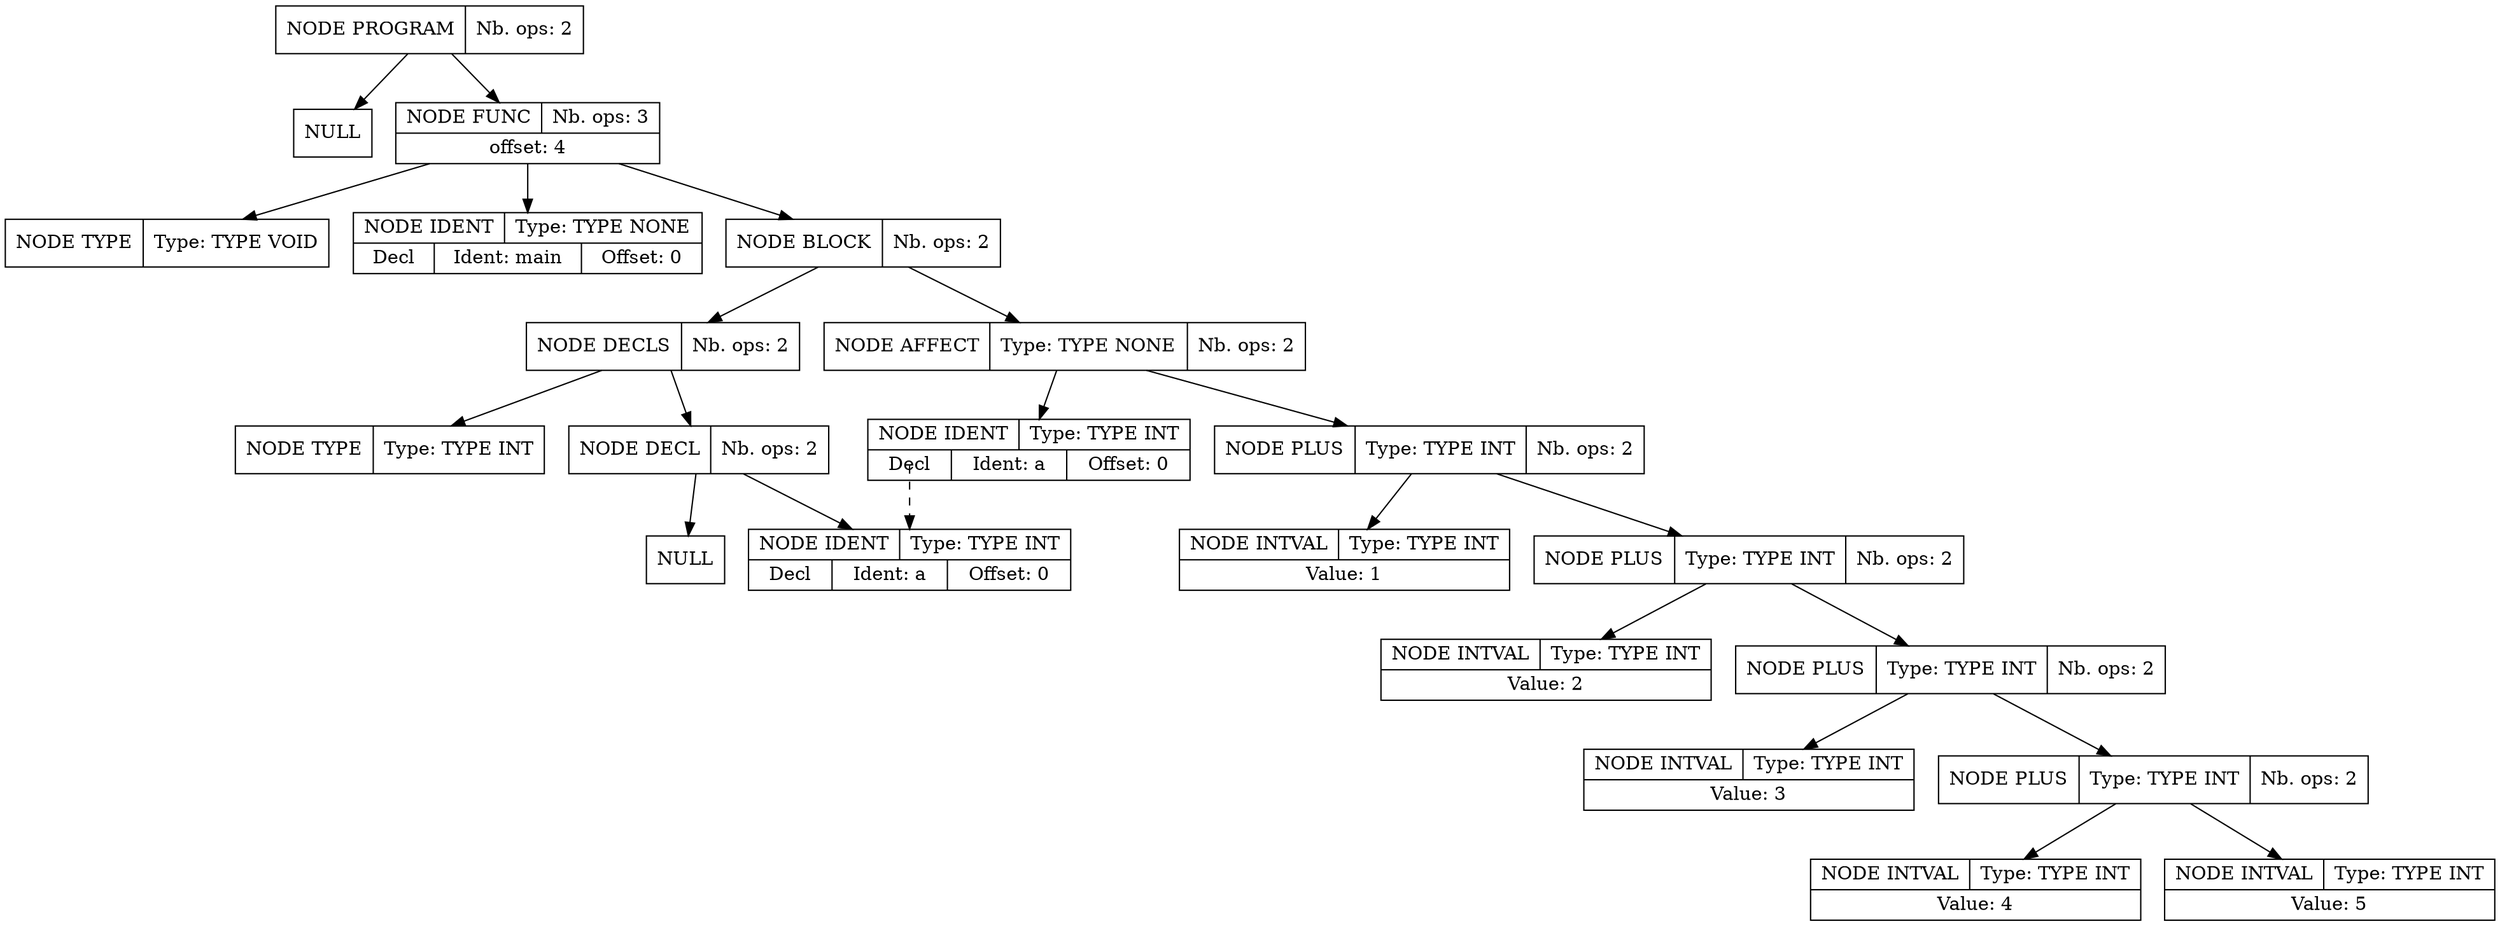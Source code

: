 digraph global_vars {
    N1 [shape=record, label="{{NODE PROGRAM|Nb. ops: 2}}"];
    N2 [shape=record, label="{{NULL}}"];
    edge[tailclip=true];
    N1 -> N2
    N3 [shape=record, label="{{NODE FUNC|Nb. ops: 3}|{offset: 4}}"];
    N4 [shape=record, label="{{NODE TYPE|Type: TYPE VOID}}"];
    edge[tailclip=true];
    N3 -> N4
    N5 [shape=record, label="{{NODE IDENT|Type: TYPE NONE}|{<decl>Decl      |Ident: main|Offset: 0}}"];
    edge[tailclip=true];
    N3 -> N5
    N6 [shape=record, label="{{NODE BLOCK|Nb. ops: 2}}"];
    N7 [shape=record, label="{{NODE DECLS|Nb. ops: 2}}"];
    N8 [shape=record, label="{{NODE TYPE|Type: TYPE INT}}"];
    edge[tailclip=true];
    N7 -> N8
    N9 [shape=record, label="{{NODE DECL|Nb. ops: 2}}"];
    N10 [shape=record, label="{{NODE IDENT|Type: TYPE INT}|{<decl>Decl      |Ident: a|Offset: 0}}"];
    edge[tailclip=true];
    N9 -> N10
    N11 [shape=record, label="{{NULL}}"];
    edge[tailclip=true];
    N9 -> N11
    edge[tailclip=true];
    N7 -> N9
    edge[tailclip=true];
    N6 -> N7
    N12 [shape=record, label="{{NODE AFFECT|Type: TYPE NONE|Nb. ops: 2}}"];
    N13 [shape=record, label="{{NODE IDENT|Type: TYPE INT}|{<decl>Decl      |Ident: a|Offset: 0}}"];
    edge[tailclip=false];
    "N13":decl:c -> "N10" [style=dashed]
    edge[tailclip=true];
    N12 -> N13
    N14 [shape=record, label="{{NODE PLUS|Type: TYPE INT|Nb. ops: 2}}"];
    N15 [shape=record, label="{{NODE INTVAL|Type: TYPE INT}|{Value: 1}}"];
    edge[tailclip=true];
    N14 -> N15
    N16 [shape=record, label="{{NODE PLUS|Type: TYPE INT|Nb. ops: 2}}"];
    N17 [shape=record, label="{{NODE INTVAL|Type: TYPE INT}|{Value: 2}}"];
    edge[tailclip=true];
    N16 -> N17
    N18 [shape=record, label="{{NODE PLUS|Type: TYPE INT|Nb. ops: 2}}"];
    N19 [shape=record, label="{{NODE INTVAL|Type: TYPE INT}|{Value: 3}}"];
    edge[tailclip=true];
    N18 -> N19
    N20 [shape=record, label="{{NODE PLUS|Type: TYPE INT|Nb. ops: 2}}"];
    N21 [shape=record, label="{{NODE INTVAL|Type: TYPE INT}|{Value: 4}}"];
    edge[tailclip=true];
    N20 -> N21
    N22 [shape=record, label="{{NODE INTVAL|Type: TYPE INT}|{Value: 5}}"];
    edge[tailclip=true];
    N20 -> N22
    edge[tailclip=true];
    N18 -> N20
    edge[tailclip=true];
    N16 -> N18
    edge[tailclip=true];
    N14 -> N16
    edge[tailclip=true];
    N12 -> N14
    edge[tailclip=true];
    N6 -> N12
    edge[tailclip=true];
    N3 -> N6
    edge[tailclip=true];
    N1 -> N3
}